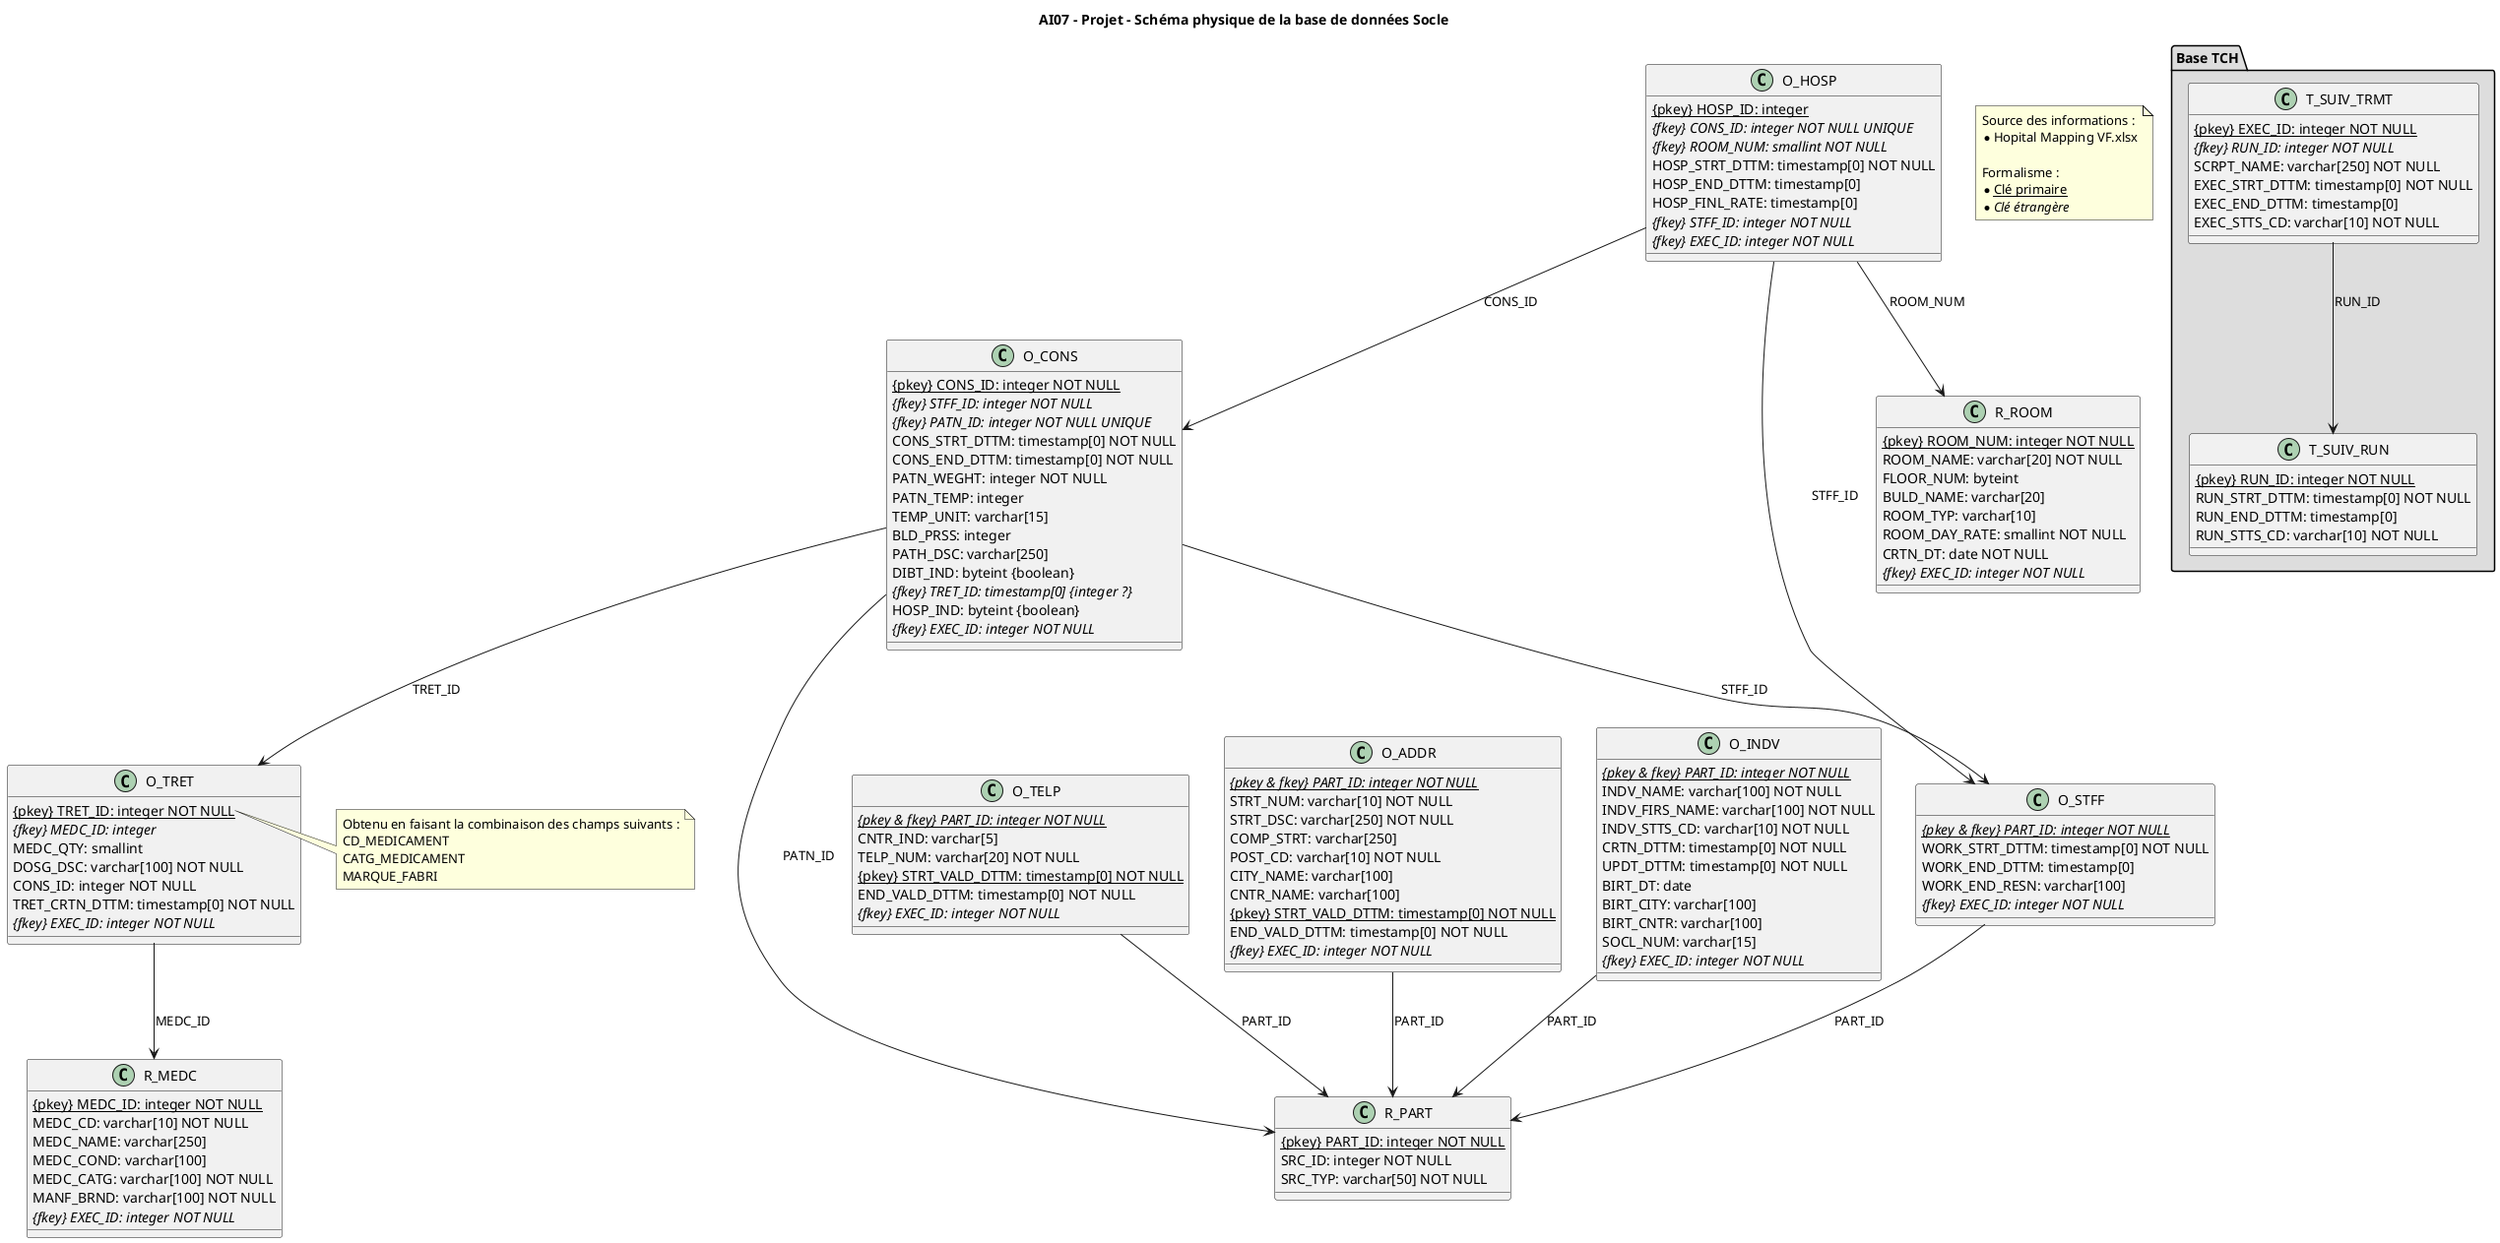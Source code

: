 @startuml schema_physique
title AI07 - Projet - Schéma physique de la base de données Socle

note as N_Source
  Source des informations :
  * Hopital Mapping VF.xlsx

  Formalisme :
  * <u>Clé primaire</u>
  * <i>Clé étrangère</i>
end note

class R_ROOM {
    {static} {pkey} ROOM_NUM: integer NOT NULL
    ROOM_NAME: varchar[20] NOT NULL
    FLOOR_NUM: byteint
    BULD_NAME: varchar[20]
    ROOM_TYP: varchar[10]
    ROOM_DAY_RATE: smallint NOT NULL
    CRTN_DT: date NOT NULL
    {abstract} {fkey} EXEC_ID: integer NOT NULL
}

class O_TRET {
    {static} {pkey} TRET_ID: integer NOT NULL
    {abstract} {fkey} MEDC_ID: integer
    MEDC_QTY: smallint
    DOSG_DSC: varchar[100] NOT NULL
    CONS_ID: integer NOT NULL
    TRET_CRTN_DTTM: timestamp[0] NOT NULL
    {abstract} {fkey} EXEC_ID: integer NOT NULL
}
note right of O_TRET::TRET_ID
    Obtenu en faisant la combinaison des champs suivants :
    CD_MEDICAMENT
    CATG_MEDICAMENT
    MARQUE_FABRI
end note

class R_PART {
    {static} {pkey} PART_ID: integer NOT NULL
    SRC_ID: integer NOT NULL
    SRC_TYP: varchar[50] NOT NULL
}

class O_INDV {
    {static} {abstract} {pkey & fkey} PART_ID: integer NOT NULL
    INDV_NAME: varchar[100] NOT NULL
    INDV_FIRS_NAME: varchar[100] NOT NULL
    INDV_STTS_CD: varchar[10] NOT NULL
    CRTN_DTTM: timestamp[0] NOT NULL
    UPDT_DTTM: timestamp[0] NOT NULL
    BIRT_DT: date
    BIRT_CITY: varchar[100]
    BIRT_CNTR: varchar[100]
    SOCL_NUM: varchar[15]
    {abstract} {fkey} EXEC_ID: integer NOT NULL
}

class O_STFF {
    {static} {abstract} {pkey & fkey} PART_ID: integer NOT NULL
    WORK_STRT_DTTM: timestamp[0] NOT NULL
    WORK_END_DTTM: timestamp[0]
    WORK_END_RESN: varchar[100]
    {abstract} {fkey} EXEC_ID: integer NOT NULL
}

class O_TELP {
    {static} {abstract} {pkey & fkey} PART_ID: integer NOT NULL
    CNTR_IND: varchar[5]
    TELP_NUM: varchar[20] NOT NULL
    {static} {pkey} STRT_VALD_DTTM: timestamp[0] NOT NULL
    END_VALD_DTTM: timestamp[0] NOT NULL
    {abstract} {fkey} EXEC_ID: integer NOT NULL
}

class O_ADDR {
    {static} {abstract} {pkey & fkey} PART_ID: integer NOT NULL
    STRT_NUM: varchar[10] NOT NULL
    STRT_DSC: varchar[250] NOT NULL
    COMP_STRT: varchar[250]
    POST_CD: varchar[10] NOT NULL
    CITY_NAME: varchar[100]
    CNTR_NAME: varchar[100]
    {static} {pkey} STRT_VALD_DTTM: timestamp[0] NOT NULL
    END_VALD_DTTM: timestamp[0] NOT NULL
    {abstract} {fkey} EXEC_ID: integer NOT NULL
}

class O_CONS {
    {static} {pkey} CONS_ID: integer NOT NULL
    {abstract} {fkey} STFF_ID: integer NOT NULL
    {abstract} {fkey} PATN_ID: integer NOT NULL UNIQUE
    CONS_STRT_DTTM: timestamp[0] NOT NULL
    CONS_END_DTTM: timestamp[0] NOT NULL
    PATN_WEGHT: integer NOT NULL
    PATN_TEMP: integer
    TEMP_UNIT: varchar[15]
    BLD_PRSS: integer
    PATH_DSC: varchar[250]
    DIBT_IND: byteint {boolean}
    {abstract} {fkey} TRET_ID: timestamp[0] {integer ?}
    HOSP_IND: byteint {boolean}
    {abstract} {fkey} EXEC_ID: integer NOT NULL
}

class O_HOSP {
    {static} {pkey} HOSP_ID: integer
    {abstract} {fkey} CONS_ID: integer NOT NULL UNIQUE
    {abstract} {fkey} ROOM_NUM: smallint NOT NULL
    HOSP_STRT_DTTM: timestamp[0] NOT NULL
    HOSP_END_DTTM: timestamp[0]
    HOSP_FINL_RATE: timestamp[0]
    {abstract} {fkey} STFF_ID: integer NOT NULL
    {abstract} {fkey} EXEC_ID: integer NOT NULL
}

class R_MEDC {
    {static} {pkey} MEDC_ID: integer NOT NULL
    MEDC_CD: varchar[10] NOT NULL
    MEDC_NAME: varchar[250]
    MEDC_COND: varchar[100]
    MEDC_CATG: varchar[100] NOT NULL
    MANF_BRND: varchar[100] NOT NULL
    {abstract} {fkey} EXEC_ID: integer NOT NULL
}

package "Base TCH" #DDDDDD {
    class T_SUIV_TRMT {
        {static} {pkey} EXEC_ID: integer NOT NULL
        {abstract} {fkey} RUN_ID: integer NOT NULL
        SCRPT_NAME: varchar[250] NOT NULL
        EXEC_STRT_DTTM: timestamp[0] NOT NULL
        EXEC_END_DTTM: timestamp[0]
        EXEC_STTS_CD: varchar[10] NOT NULL
    }

    class T_SUIV_RUN {
        {static} {pkey} RUN_ID: integer NOT NULL
        RUN_STRT_DTTM: timestamp[0] NOT NULL
        RUN_END_DTTM: timestamp[0]
        RUN_STTS_CD: varchar[10] NOT NULL
    }
}

O_TRET --> R_MEDC: MEDC_ID

O_INDV --> R_PART: PART_ID

O_STFF --> R_PART: PART_ID

O_TELP --> R_PART: PART_ID

O_ADDR --> R_PART: PART_ID

O_CONS --> O_STFF: STFF_ID
O_CONS --> R_PART: PATN_ID
O_CONS --> O_TRET: TRET_ID

O_HOSP --> O_CONS: CONS_ID
O_HOSP --> R_ROOM: ROOM_NUM
O_HOSP --> O_STFF: STFF_ID

T_SUIV_TRMT --> T_SUIV_RUN: RUN_ID

' Bloc trmt id
'R_ROOM --> T_SUIV_TRMT
'O_TRET --> T_SUIV_TRMT
'O_INDV --> T_SUIV_TRMT
'O_STFF --> T_SUIV_TRMT
'O_TELP --> T_SUIV_TRMT
'O_ADDR --> T_SUIV_TRMT
'O_ADDR --> T_SUIV_TRMT
'O_CONS --> T_SUIV_TRMT
'O_HOSP --> T_SUIV_TRMT

@enduml